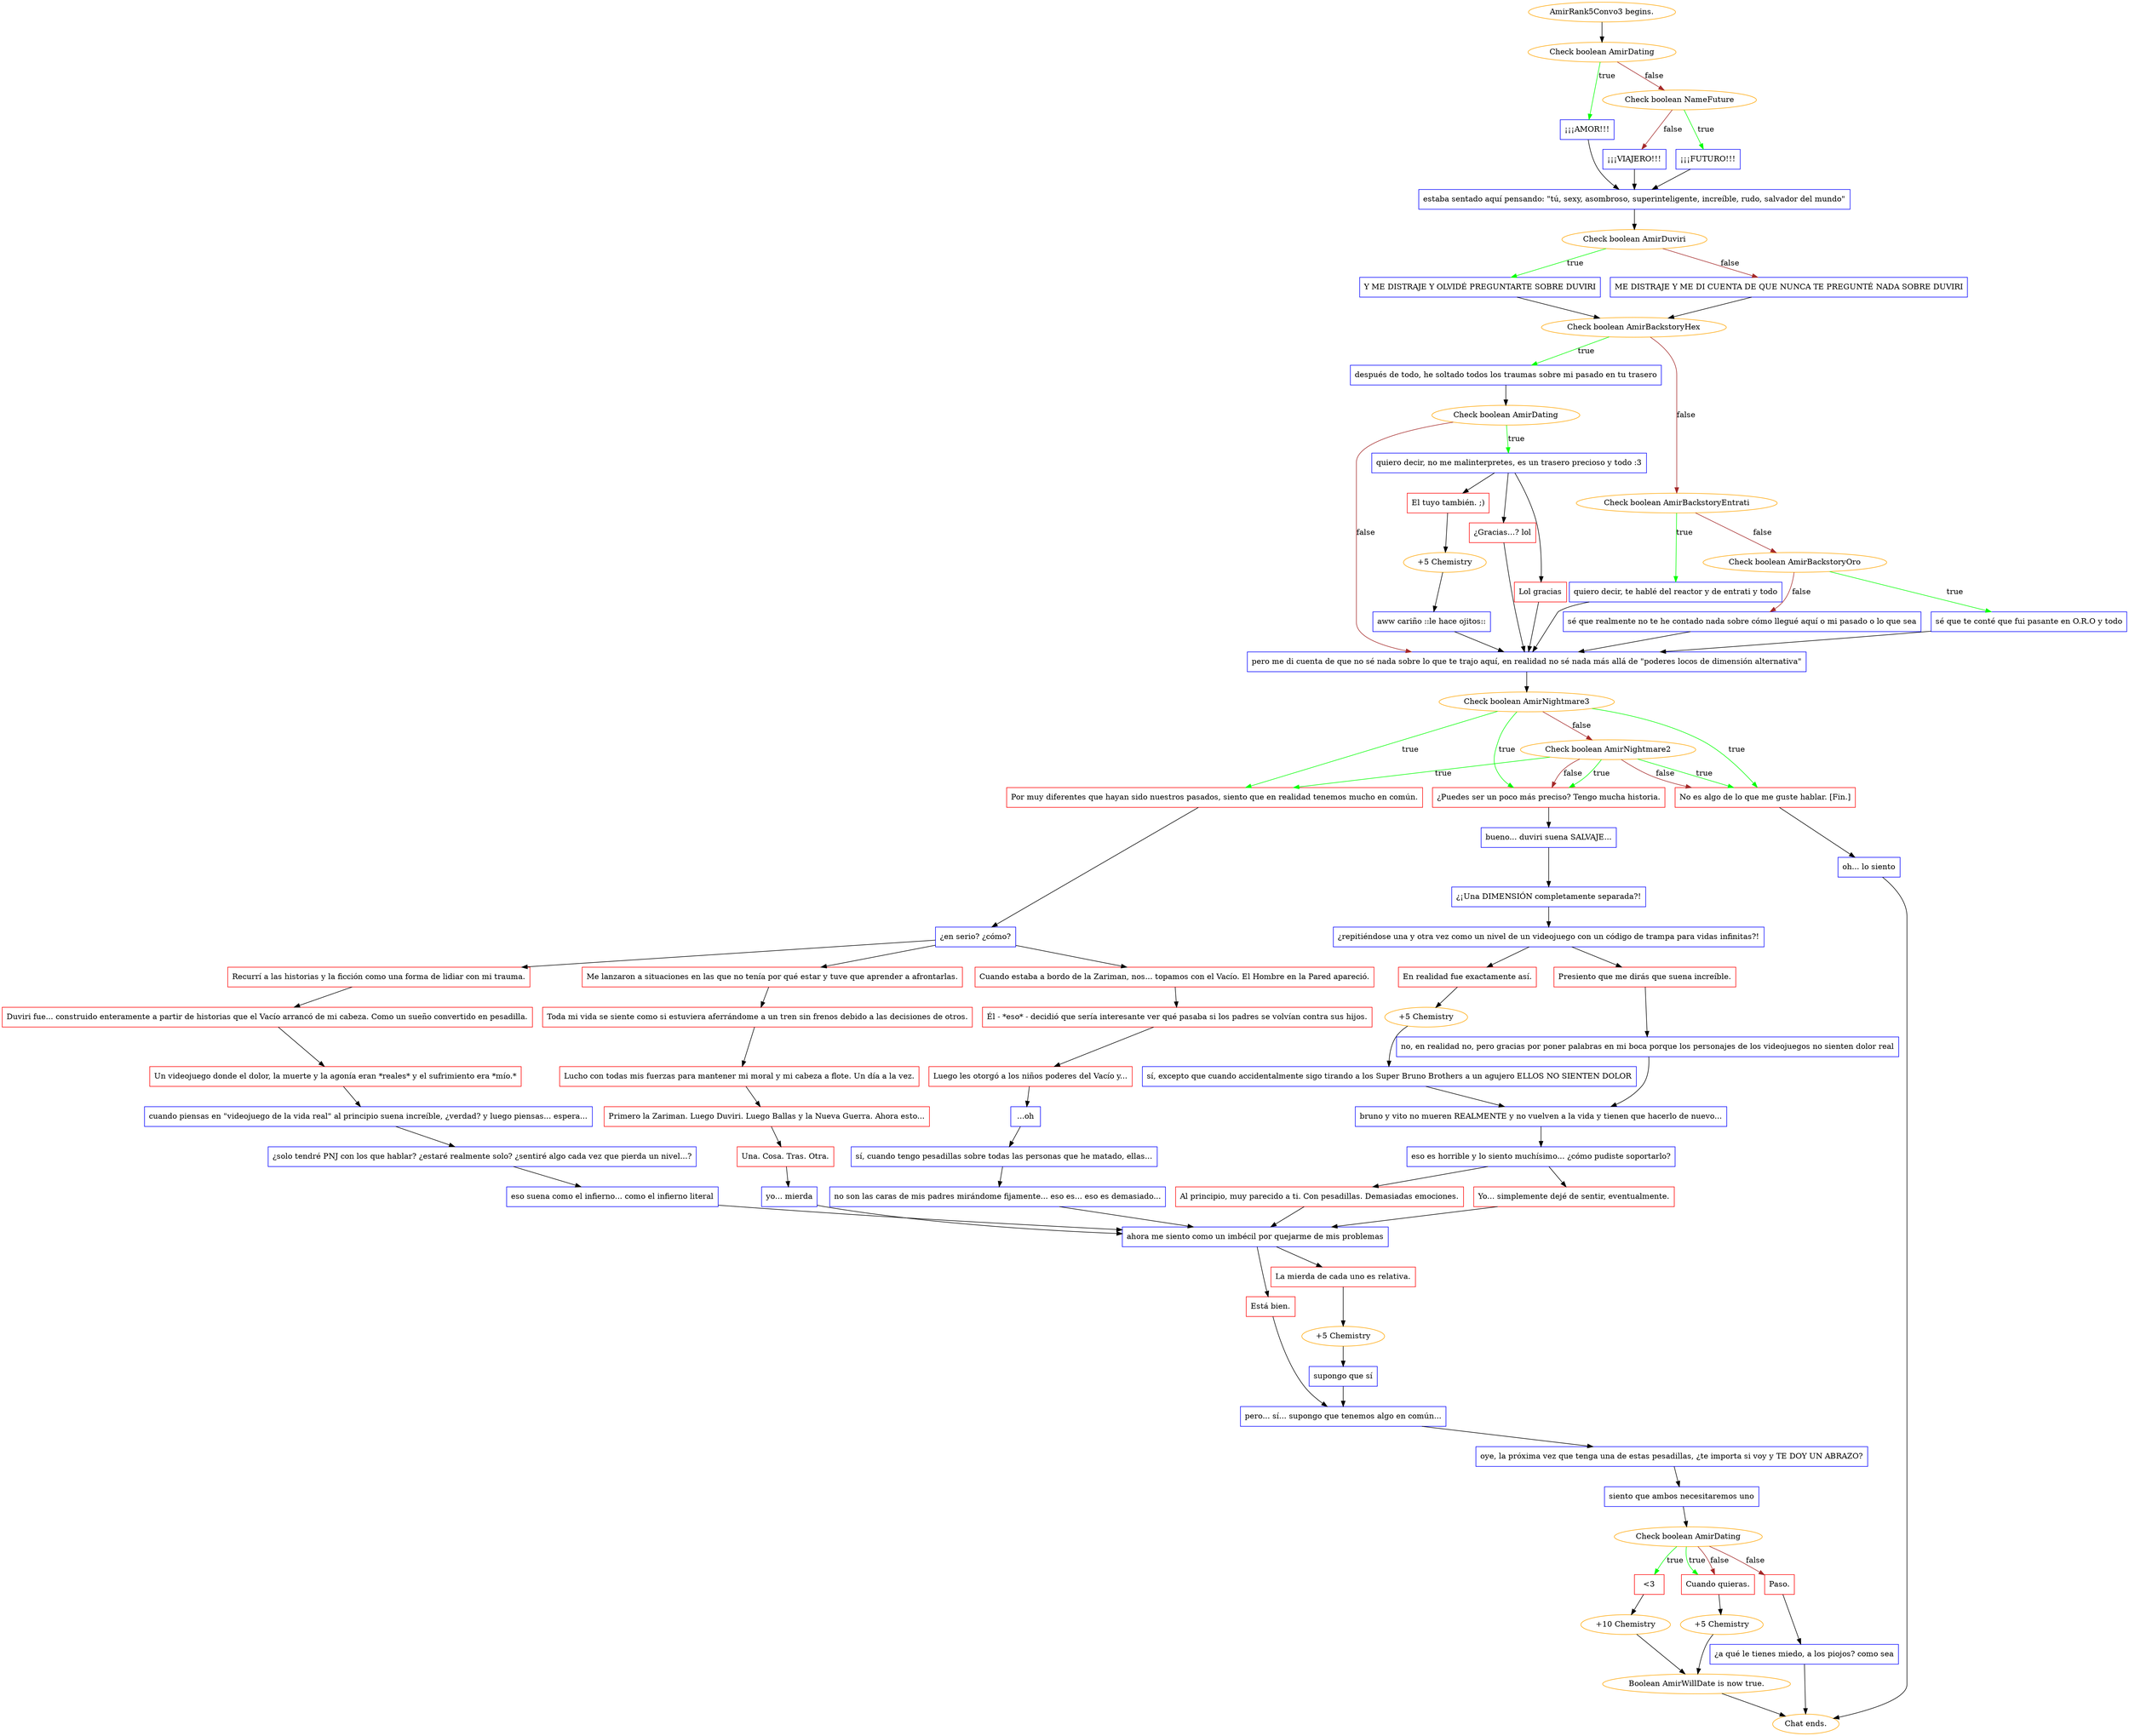 digraph {
	"AmirRank5Convo3 begins." [color=orange];
		"AmirRank5Convo3 begins." -> j2650937555;
	j2650937555 [label="Check boolean AmirDating",color=orange];
		j2650937555 -> j2985896708 [label=true,color=green];
		j2650937555 -> j3219616308 [label=false,color=brown];
	j2985896708 [label="¡¡¡AMOR!!!",shape=box,color=blue];
		j2985896708 -> j3799632905;
	j3219616308 [label="Check boolean NameFuture",color=orange];
		j3219616308 -> j2507130844 [label=true,color=green];
		j3219616308 -> j3385947060 [label=false,color=brown];
	j3799632905 [label="estaba sentado aquí pensando: \"tú, sexy, asombroso, superinteligente, increíble, rudo, salvador del mundo\"",shape=box,color=blue];
		j3799632905 -> j4283957504;
	j2507130844 [label="¡¡¡FUTURO!!!",shape=box,color=blue];
		j2507130844 -> j3799632905;
	j3385947060 [label="¡¡¡VIAJERO!!!",shape=box,color=blue];
		j3385947060 -> j3799632905;
	j4283957504 [label="Check boolean AmirDuviri",color=orange];
		j4283957504 -> j4165057477 [label=true,color=green];
		j4283957504 -> j884010687 [label=false,color=brown];
	j4165057477 [label="Y ME DISTRAJE Y OLVIDÉ PREGUNTARTE SOBRE DUVIRI",shape=box,color=blue];
		j4165057477 -> j1452669816;
	j884010687 [label="ME DISTRAJE Y ME DI CUENTA DE QUE NUNCA TE PREGUNTÉ NADA SOBRE DUVIRI",shape=box,color=blue];
		j884010687 -> j1452669816;
	j1452669816 [label="Check boolean AmirBackstoryHex",color=orange];
		j1452669816 -> j2427014469 [label=true,color=green];
		j1452669816 -> j2445936876 [label=false,color=brown];
	j2427014469 [label="después de todo, he soltado todos los traumas sobre mi pasado en tu trasero",shape=box,color=blue];
		j2427014469 -> j1853334382;
	j2445936876 [label="Check boolean AmirBackstoryEntrati",color=orange];
		j2445936876 -> j1028918065 [label=true,color=green];
		j2445936876 -> j2190704803 [label=false,color=brown];
	j1853334382 [label="Check boolean AmirDating",color=orange];
		j1853334382 -> j2073632314 [label=true,color=green];
		j1853334382 -> j4253844624 [label=false,color=brown];
	j1028918065 [label="quiero decir, te hablé del reactor y de entrati y todo",shape=box,color=blue];
		j1028918065 -> j4253844624;
	j2190704803 [label="Check boolean AmirBackstoryOro",color=orange];
		j2190704803 -> j182127494 [label=true,color=green];
		j2190704803 -> j797016597 [label=false,color=brown];
	j2073632314 [label="quiero decir, no me malinterpretes, es un trasero precioso y todo :3",shape=box,color=blue];
		j2073632314 -> j2163585455;
		j2073632314 -> j3117344931;
		j2073632314 -> j2758257167;
	j4253844624 [label="pero me di cuenta de que no sé nada sobre lo que te trajo aquí, en realidad no sé nada más allá de \"poderes locos de dimensión alternativa\"",shape=box,color=blue];
		j4253844624 -> j1386368209;
	j182127494 [label="sé que te conté que fui pasante en O.R.O y todo",shape=box,color=blue];
		j182127494 -> j4253844624;
	j797016597 [label="sé que realmente no te he contado nada sobre cómo llegué aquí o mi pasado o lo que sea",shape=box,color=blue];
		j797016597 -> j4253844624;
	j2163585455 [label="¿Gracias...? lol",shape=box,color=red];
		j2163585455 -> j4253844624;
	j3117344931 [label="Lol gracias",shape=box,color=red];
		j3117344931 -> j4253844624;
	j2758257167 [label="El tuyo también. ;)",shape=box,color=red];
		j2758257167 -> j851218825;
	j1386368209 [label="Check boolean AmirNightmare3",color=orange];
		j1386368209 -> j3777676061 [label=true,color=green];
		j1386368209 -> j3252855152 [label=true,color=green];
		j1386368209 -> j2433977407 [label=true,color=green];
		j1386368209 -> j2314003121 [label=false,color=brown];
	j851218825 [label="+5 Chemistry",color=orange];
		j851218825 -> j1712933211;
	j3777676061 [label="Por muy diferentes que hayan sido nuestros pasados, siento que en realidad tenemos mucho en común.",shape=box,color=red];
		j3777676061 -> j2713981404;
	j3252855152 [label="¿Puedes ser un poco más preciso? Tengo mucha historia.",shape=box,color=red];
		j3252855152 -> j2548480376;
	j2433977407 [label="No es algo de lo que me guste hablar. [Fin.]",shape=box,color=red];
		j2433977407 -> j175045340;
	j2314003121 [label="Check boolean AmirNightmare2",color=orange];
		j2314003121 -> j3777676061 [label=true,color=green];
		j2314003121 -> j3252855152 [label=true,color=green];
		j2314003121 -> j2433977407 [label=true,color=green];
		j2314003121 -> j3252855152 [label=false,color=brown];
		j2314003121 -> j2433977407 [label=false,color=brown];
	j1712933211 [label="aww cariño ::le hace ojitos::",shape=box,color=blue];
		j1712933211 -> j4253844624;
	j2713981404 [label="¿en serio? ¿cómo?",shape=box,color=blue];
		j2713981404 -> j78702811;
		j2713981404 -> j3989999305;
		j2713981404 -> j4014184599;
	j2548480376 [label="bueno... duviri suena SALVAJE...",shape=box,color=blue];
		j2548480376 -> j2172785906;
	j175045340 [label="oh... lo siento",shape=box,color=blue];
		j175045340 -> "Chat ends.";
	j78702811 [label="Recurrí a las historias y la ficción como una forma de lidiar con mi trauma.",shape=box,color=red];
		j78702811 -> j1284477220;
	j3989999305 [label="Me lanzaron a situaciones en las que no tenía por qué estar y tuve que aprender a afrontarlas.",shape=box,color=red];
		j3989999305 -> j927963058;
	j4014184599 [label="Cuando estaba a bordo de la Zariman, nos... topamos con el Vacío. El Hombre en la Pared apareció.",shape=box,color=red];
		j4014184599 -> j1648893886;
	j2172785906 [label="¿¡Una DIMENSIÓN completamente separada?!",shape=box,color=blue];
		j2172785906 -> j793824322;
	"Chat ends." [color=orange];
	j1284477220 [label="Duviri fue... construido enteramente a partir de historias que el Vacío arrancó de mi cabeza. Como un sueño convertido en pesadilla.",shape=box,color=red];
		j1284477220 -> j3187624470;
	j927963058 [label="Toda mi vida se siente como si estuviera aferrándome a un tren sin frenos debido a las decisiones de otros.",shape=box,color=red];
		j927963058 -> j1079176297;
	j1648893886 [label="Él - *eso* - decidió que sería interesante ver qué pasaba si los padres se volvían contra sus hijos.",shape=box,color=red];
		j1648893886 -> j2790160578;
	j793824322 [label="¿repitiéndose una y otra vez como un nivel de un videojuego con un código de trampa para vidas infinitas?!",shape=box,color=blue];
		j793824322 -> j342983657;
		j793824322 -> j35700142;
	j3187624470 [label="Un videojuego donde el dolor, la muerte y la agonía eran *reales* y el sufrimiento era *mío.*",shape=box,color=red];
		j3187624470 -> j1147546224;
	j1079176297 [label="Lucho con todas mis fuerzas para mantener mi moral y mi cabeza a flote. Un día a la vez.",shape=box,color=red];
		j1079176297 -> j93288771;
	j2790160578 [label="Luego les otorgó a los niños poderes del Vacío y...",shape=box,color=red];
		j2790160578 -> j3579474638;
	j342983657 [label="Presiento que me dirás que suena increíble.",shape=box,color=red];
		j342983657 -> j2660038238;
	j35700142 [label="En realidad fue exactamente así.",shape=box,color=red];
		j35700142 -> j3411988097;
	j1147546224 [label="cuando piensas en \"videojuego de la vida real\" al principio suena increíble, ¿verdad? y luego piensas... espera...",shape=box,color=blue];
		j1147546224 -> j2617563142;
	j93288771 [label="Primero la Zariman. Luego Duviri. Luego Ballas y la Nueva Guerra. Ahora esto...",shape=box,color=red];
		j93288771 -> j1820588637;
	j3579474638 [label="...oh",shape=box,color=blue];
		j3579474638 -> j1030943210;
	j2660038238 [label="no, en realidad no, pero gracias por poner palabras en mi boca porque los personajes de los videojuegos no sienten dolor real",shape=box,color=blue];
		j2660038238 -> j1277119811;
	j3411988097 [label="+5 Chemistry",color=orange];
		j3411988097 -> j2480807052;
	j2617563142 [label="¿solo tendré PNJ con los que hablar? ¿estaré realmente solo? ¿sentiré algo cada vez que pierda un nivel...?",shape=box,color=blue];
		j2617563142 -> j3210492777;
	j1820588637 [label="Una. Cosa. Tras. Otra.",shape=box,color=red];
		j1820588637 -> j984955385;
	j1030943210 [label="sí, cuando tengo pesadillas sobre todas las personas que he matado, ellas...",shape=box,color=blue];
		j1030943210 -> j2929923442;
	j1277119811 [label="bruno y vito no mueren REALMENTE y no vuelven a la vida y tienen que hacerlo de nuevo...",shape=box,color=blue];
		j1277119811 -> j2993001243;
	j2480807052 [label="sí, excepto que cuando accidentalmente sigo tirando a los Super Bruno Brothers a un agujero ELLOS NO SIENTEN DOLOR",shape=box,color=blue];
		j2480807052 -> j1277119811;
	j3210492777 [label="eso suena como el infierno... como el infierno literal",shape=box,color=blue];
		j3210492777 -> j2403602555;
	j984955385 [label="yo... mierda",shape=box,color=blue];
		j984955385 -> j2403602555;
	j2929923442 [label="no son las caras de mis padres mirándome fijamente... eso es... eso es demasiado...",shape=box,color=blue];
		j2929923442 -> j2403602555;
	j2993001243 [label="eso es horrible y lo siento muchísimo... ¿cómo pudiste soportarlo?",shape=box,color=blue];
		j2993001243 -> j1457978623;
		j2993001243 -> j2767313330;
	j2403602555 [label="ahora me siento como un imbécil por quejarme de mis problemas",shape=box,color=blue];
		j2403602555 -> j950882115;
		j2403602555 -> j3031930416;
	j1457978623 [label="Al principio, muy parecido a ti. Con pesadillas. Demasiadas emociones.",shape=box,color=red];
		j1457978623 -> j2403602555;
	j2767313330 [label="Yo... simplemente dejé de sentir, eventualmente.",shape=box,color=red];
		j2767313330 -> j2403602555;
	j950882115 [label="Está bien.",shape=box,color=red];
		j950882115 -> j3347471932;
	j3031930416 [label="La mierda de cada uno es relativa.",shape=box,color=red];
		j3031930416 -> j1934332136;
	j3347471932 [label="pero... sí... supongo que tenemos algo en común...",shape=box,color=blue];
		j3347471932 -> j3667857824;
	j1934332136 [label="+5 Chemistry",color=orange];
		j1934332136 -> j3462591246;
	j3667857824 [label="oye, la próxima vez que tenga una de estas pesadillas, ¿te importa si voy y TE DOY UN ABRAZO?",shape=box,color=blue];
		j3667857824 -> j1977086861;
	j3462591246 [label="supongo que sí",shape=box,color=blue];
		j3462591246 -> j3347471932;
	j1977086861 [label="siento que ambos necesitaremos uno",shape=box,color=blue];
		j1977086861 -> j3439893062;
	j3439893062 [label="Check boolean AmirDating",color=orange];
		j3439893062 -> j180809753 [label=true,color=green];
		j3439893062 -> j2207982505 [label=true,color=green];
		j3439893062 -> j2207982505 [label=false,color=brown];
		j3439893062 -> j2010019048 [label=false,color=brown];
	j180809753 [label="<3",shape=box,color=red];
		j180809753 -> j1720236604;
	j2207982505 [label="Cuando quieras.",shape=box,color=red];
		j2207982505 -> j2463344579;
	j2010019048 [label="Paso.",shape=box,color=red];
		j2010019048 -> j2213609676;
	j1720236604 [label="+10 Chemistry",color=orange];
		j1720236604 -> j1538486228;
	j2463344579 [label="+5 Chemistry",color=orange];
		j2463344579 -> j1538486228;
	j2213609676 [label="¿a qué le tienes miedo, a los piojos? como sea",shape=box,color=blue];
		j2213609676 -> "Chat ends.";
	j1538486228 [label="Boolean AmirWillDate is now true.",color=orange];
		j1538486228 -> "Chat ends.";
}